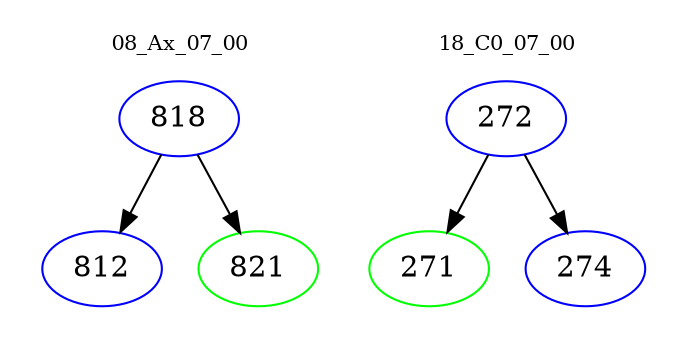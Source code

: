 digraph{
subgraph cluster_0 {
color = white
label = "08_Ax_07_00";
fontsize=10;
T0_818 [label="818", color="blue"]
T0_818 -> T0_812 [color="black"]
T0_812 [label="812", color="blue"]
T0_818 -> T0_821 [color="black"]
T0_821 [label="821", color="green"]
}
subgraph cluster_1 {
color = white
label = "18_C0_07_00";
fontsize=10;
T1_272 [label="272", color="blue"]
T1_272 -> T1_271 [color="black"]
T1_271 [label="271", color="green"]
T1_272 -> T1_274 [color="black"]
T1_274 [label="274", color="blue"]
}
}
